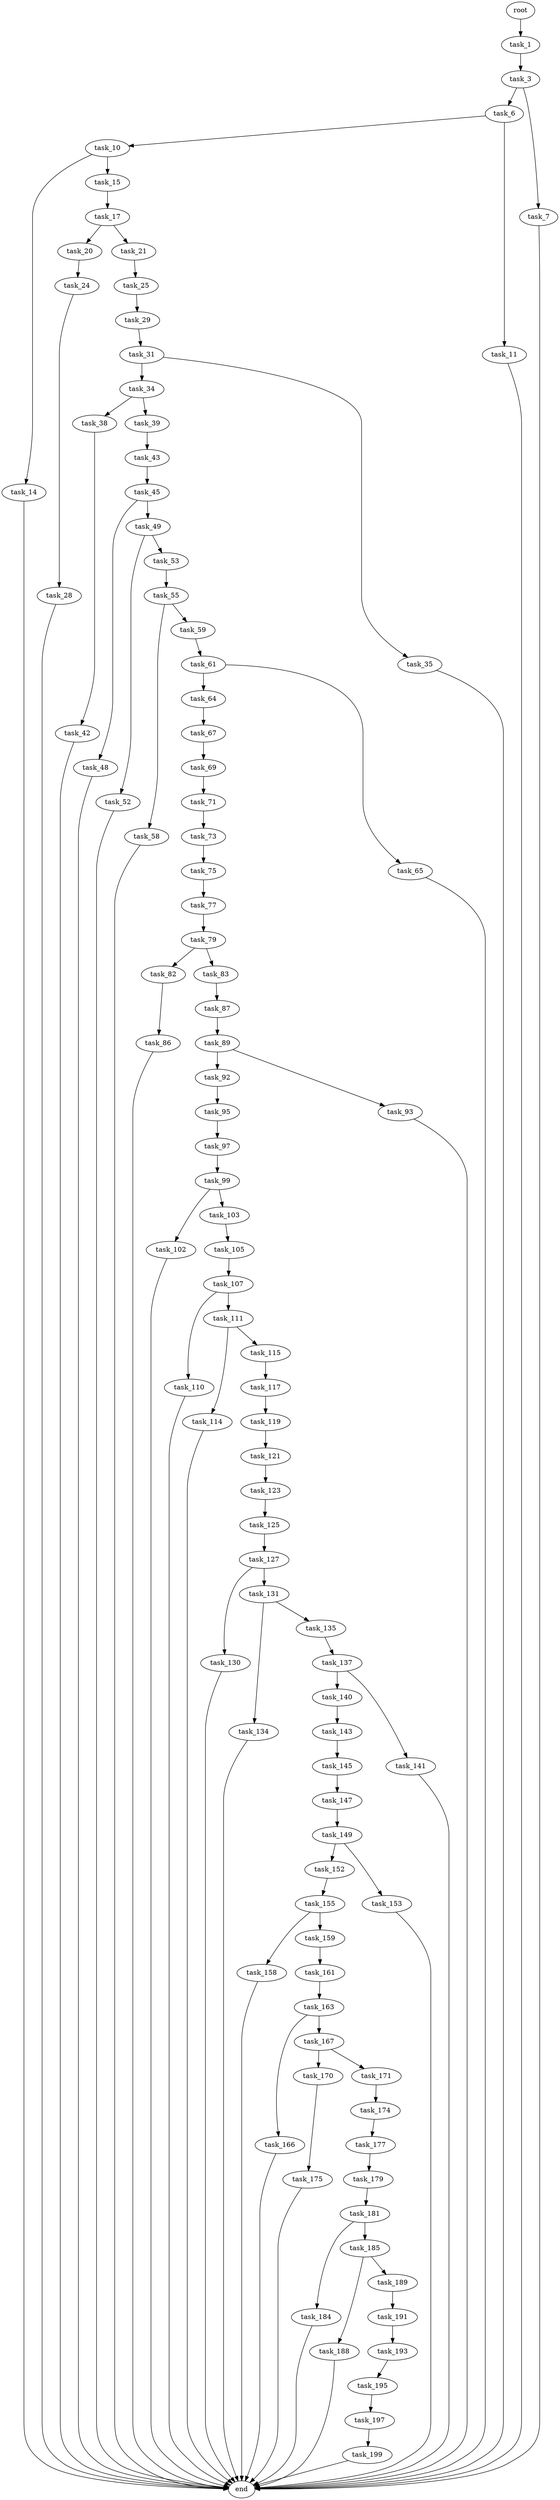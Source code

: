 digraph G {
  root [size="0.000000"];
  task_1 [size="1013215504.000000"];
  task_3 [size="28381442456.000000"];
  task_6 [size="782757789696.000000"];
  task_7 [size="67972098838.000000"];
  task_10 [size="1090632354882.000000"];
  task_11 [size="134217728000.000000"];
  task_14 [size="18263338442.000000"];
  task_15 [size="8589934592.000000"];
  task_17 [size="88968198725.000000"];
  task_20 [size="23225017025.000000"];
  task_21 [size="874009672.000000"];
  task_24 [size="1722834728.000000"];
  task_25 [size="159751045764.000000"];
  task_28 [size="459539223779.000000"];
  task_29 [size="17612701096.000000"];
  task_31 [size="495636070517.000000"];
  task_34 [size="28320958765.000000"];
  task_35 [size="41515891418.000000"];
  task_38 [size="559661525215.000000"];
  task_39 [size="368293445632.000000"];
  task_42 [size="19262132211.000000"];
  task_43 [size="10313909961.000000"];
  task_45 [size="7954646563.000000"];
  task_48 [size="22420690935.000000"];
  task_49 [size="128216568202.000000"];
  task_52 [size="53193897108.000000"];
  task_53 [size="5229424223.000000"];
  task_55 [size="28991029248.000000"];
  task_58 [size="23054387605.000000"];
  task_59 [size="24664389621.000000"];
  task_61 [size="782757789696.000000"];
  task_64 [size="3914427631.000000"];
  task_65 [size="372291533212.000000"];
  task_67 [size="47748123539.000000"];
  task_69 [size="1073741824000.000000"];
  task_71 [size="231928233984.000000"];
  task_73 [size="5653416345.000000"];
  task_75 [size="1327576091326.000000"];
  task_77 [size="1073741824000.000000"];
  task_79 [size="16612512586.000000"];
  task_82 [size="455175557799.000000"];
  task_83 [size="2422891381.000000"];
  task_86 [size="9769311057.000000"];
  task_87 [size="8589934592.000000"];
  task_89 [size="134217728000.000000"];
  task_92 [size="134217728000.000000"];
  task_93 [size="368293445632.000000"];
  task_95 [size="1073741824000.000000"];
  task_97 [size="640778764816.000000"];
  task_99 [size="26645134450.000000"];
  task_102 [size="193606120594.000000"];
  task_103 [size="1073741824000.000000"];
  task_105 [size="1694050067.000000"];
  task_107 [size="28991029248.000000"];
  task_110 [size="728555258335.000000"];
  task_111 [size="37198064499.000000"];
  task_114 [size="24747208862.000000"];
  task_115 [size="12218378363.000000"];
  task_117 [size="481235864794.000000"];
  task_119 [size="782757789696.000000"];
  task_121 [size="12678556917.000000"];
  task_123 [size="525265340096.000000"];
  task_125 [size="782757789696.000000"];
  task_127 [size="28991029248.000000"];
  task_130 [size="613612275356.000000"];
  task_131 [size="203899353063.000000"];
  task_134 [size="5164529582.000000"];
  task_135 [size="68719476736.000000"];
  task_137 [size="2666669264.000000"];
  task_140 [size="1007135507492.000000"];
  task_141 [size="134217728000.000000"];
  task_143 [size="1156941037.000000"];
  task_145 [size="28991029248.000000"];
  task_147 [size="8634077669.000000"];
  task_149 [size="6011837990.000000"];
  task_152 [size="12412847347.000000"];
  task_153 [size="68719476736.000000"];
  task_155 [size="382877898776.000000"];
  task_158 [size="134217728000.000000"];
  task_159 [size="11322030352.000000"];
  task_161 [size="549755813888.000000"];
  task_163 [size="8589934592.000000"];
  task_166 [size="782757789696.000000"];
  task_167 [size="11601785682.000000"];
  task_170 [size="454978603118.000000"];
  task_171 [size="8589934592.000000"];
  task_174 [size="8173362278.000000"];
  task_175 [size="16828806489.000000"];
  task_177 [size="782757789696.000000"];
  task_179 [size="330013474069.000000"];
  task_181 [size="8589934592.000000"];
  task_184 [size="1073741824000.000000"];
  task_185 [size="28991029248.000000"];
  task_188 [size="134490533729.000000"];
  task_189 [size="557369699457.000000"];
  task_191 [size="193535946922.000000"];
  task_193 [size="105554040996.000000"];
  task_195 [size="758588444411.000000"];
  task_197 [size="782757789696.000000"];
  task_199 [size="368293445632.000000"];
  end [size="0.000000"];

  root -> task_1 [size="1.000000"];
  task_1 -> task_3 [size="33554432.000000"];
  task_3 -> task_6 [size="536870912.000000"];
  task_3 -> task_7 [size="536870912.000000"];
  task_6 -> task_10 [size="679477248.000000"];
  task_6 -> task_11 [size="679477248.000000"];
  task_7 -> end [size="1.000000"];
  task_10 -> task_14 [size="838860800.000000"];
  task_10 -> task_15 [size="838860800.000000"];
  task_11 -> end [size="1.000000"];
  task_14 -> end [size="1.000000"];
  task_15 -> task_17 [size="33554432.000000"];
  task_17 -> task_20 [size="301989888.000000"];
  task_17 -> task_21 [size="301989888.000000"];
  task_20 -> task_24 [size="411041792.000000"];
  task_21 -> task_25 [size="33554432.000000"];
  task_24 -> task_28 [size="33554432.000000"];
  task_25 -> task_29 [size="536870912.000000"];
  task_28 -> end [size="1.000000"];
  task_29 -> task_31 [size="75497472.000000"];
  task_31 -> task_34 [size="838860800.000000"];
  task_31 -> task_35 [size="838860800.000000"];
  task_34 -> task_38 [size="75497472.000000"];
  task_34 -> task_39 [size="75497472.000000"];
  task_35 -> end [size="1.000000"];
  task_38 -> task_42 [size="411041792.000000"];
  task_39 -> task_43 [size="411041792.000000"];
  task_42 -> end [size="1.000000"];
  task_43 -> task_45 [size="209715200.000000"];
  task_45 -> task_48 [size="679477248.000000"];
  task_45 -> task_49 [size="679477248.000000"];
  task_48 -> end [size="1.000000"];
  task_49 -> task_52 [size="411041792.000000"];
  task_49 -> task_53 [size="411041792.000000"];
  task_52 -> end [size="1.000000"];
  task_53 -> task_55 [size="411041792.000000"];
  task_55 -> task_58 [size="75497472.000000"];
  task_55 -> task_59 [size="75497472.000000"];
  task_58 -> end [size="1.000000"];
  task_59 -> task_61 [size="33554432.000000"];
  task_61 -> task_64 [size="679477248.000000"];
  task_61 -> task_65 [size="679477248.000000"];
  task_64 -> task_67 [size="134217728.000000"];
  task_65 -> end [size="1.000000"];
  task_67 -> task_69 [size="838860800.000000"];
  task_69 -> task_71 [size="838860800.000000"];
  task_71 -> task_73 [size="301989888.000000"];
  task_73 -> task_75 [size="209715200.000000"];
  task_75 -> task_77 [size="838860800.000000"];
  task_77 -> task_79 [size="838860800.000000"];
  task_79 -> task_82 [size="838860800.000000"];
  task_79 -> task_83 [size="838860800.000000"];
  task_82 -> task_86 [size="536870912.000000"];
  task_83 -> task_87 [size="75497472.000000"];
  task_86 -> end [size="1.000000"];
  task_87 -> task_89 [size="33554432.000000"];
  task_89 -> task_92 [size="209715200.000000"];
  task_89 -> task_93 [size="209715200.000000"];
  task_92 -> task_95 [size="209715200.000000"];
  task_93 -> end [size="1.000000"];
  task_95 -> task_97 [size="838860800.000000"];
  task_97 -> task_99 [size="411041792.000000"];
  task_99 -> task_102 [size="838860800.000000"];
  task_99 -> task_103 [size="838860800.000000"];
  task_102 -> end [size="1.000000"];
  task_103 -> task_105 [size="838860800.000000"];
  task_105 -> task_107 [size="134217728.000000"];
  task_107 -> task_110 [size="75497472.000000"];
  task_107 -> task_111 [size="75497472.000000"];
  task_110 -> end [size="1.000000"];
  task_111 -> task_114 [size="33554432.000000"];
  task_111 -> task_115 [size="33554432.000000"];
  task_114 -> end [size="1.000000"];
  task_115 -> task_117 [size="301989888.000000"];
  task_117 -> task_119 [size="411041792.000000"];
  task_119 -> task_121 [size="679477248.000000"];
  task_121 -> task_123 [size="536870912.000000"];
  task_123 -> task_125 [size="411041792.000000"];
  task_125 -> task_127 [size="679477248.000000"];
  task_127 -> task_130 [size="75497472.000000"];
  task_127 -> task_131 [size="75497472.000000"];
  task_130 -> end [size="1.000000"];
  task_131 -> task_134 [size="679477248.000000"];
  task_131 -> task_135 [size="679477248.000000"];
  task_134 -> end [size="1.000000"];
  task_135 -> task_137 [size="134217728.000000"];
  task_137 -> task_140 [size="75497472.000000"];
  task_137 -> task_141 [size="75497472.000000"];
  task_140 -> task_143 [size="679477248.000000"];
  task_141 -> end [size="1.000000"];
  task_143 -> task_145 [size="33554432.000000"];
  task_145 -> task_147 [size="75497472.000000"];
  task_147 -> task_149 [size="838860800.000000"];
  task_149 -> task_152 [size="301989888.000000"];
  task_149 -> task_153 [size="301989888.000000"];
  task_152 -> task_155 [size="536870912.000000"];
  task_153 -> end [size="1.000000"];
  task_155 -> task_158 [size="301989888.000000"];
  task_155 -> task_159 [size="301989888.000000"];
  task_158 -> end [size="1.000000"];
  task_159 -> task_161 [size="301989888.000000"];
  task_161 -> task_163 [size="536870912.000000"];
  task_163 -> task_166 [size="33554432.000000"];
  task_163 -> task_167 [size="33554432.000000"];
  task_166 -> end [size="1.000000"];
  task_167 -> task_170 [size="33554432.000000"];
  task_167 -> task_171 [size="33554432.000000"];
  task_170 -> task_175 [size="301989888.000000"];
  task_171 -> task_174 [size="33554432.000000"];
  task_174 -> task_177 [size="301989888.000000"];
  task_175 -> end [size="1.000000"];
  task_177 -> task_179 [size="679477248.000000"];
  task_179 -> task_181 [size="301989888.000000"];
  task_181 -> task_184 [size="33554432.000000"];
  task_181 -> task_185 [size="33554432.000000"];
  task_184 -> end [size="1.000000"];
  task_185 -> task_188 [size="75497472.000000"];
  task_185 -> task_189 [size="75497472.000000"];
  task_188 -> end [size="1.000000"];
  task_189 -> task_191 [size="411041792.000000"];
  task_191 -> task_193 [size="838860800.000000"];
  task_193 -> task_195 [size="301989888.000000"];
  task_195 -> task_197 [size="679477248.000000"];
  task_197 -> task_199 [size="679477248.000000"];
  task_199 -> end [size="1.000000"];
}
